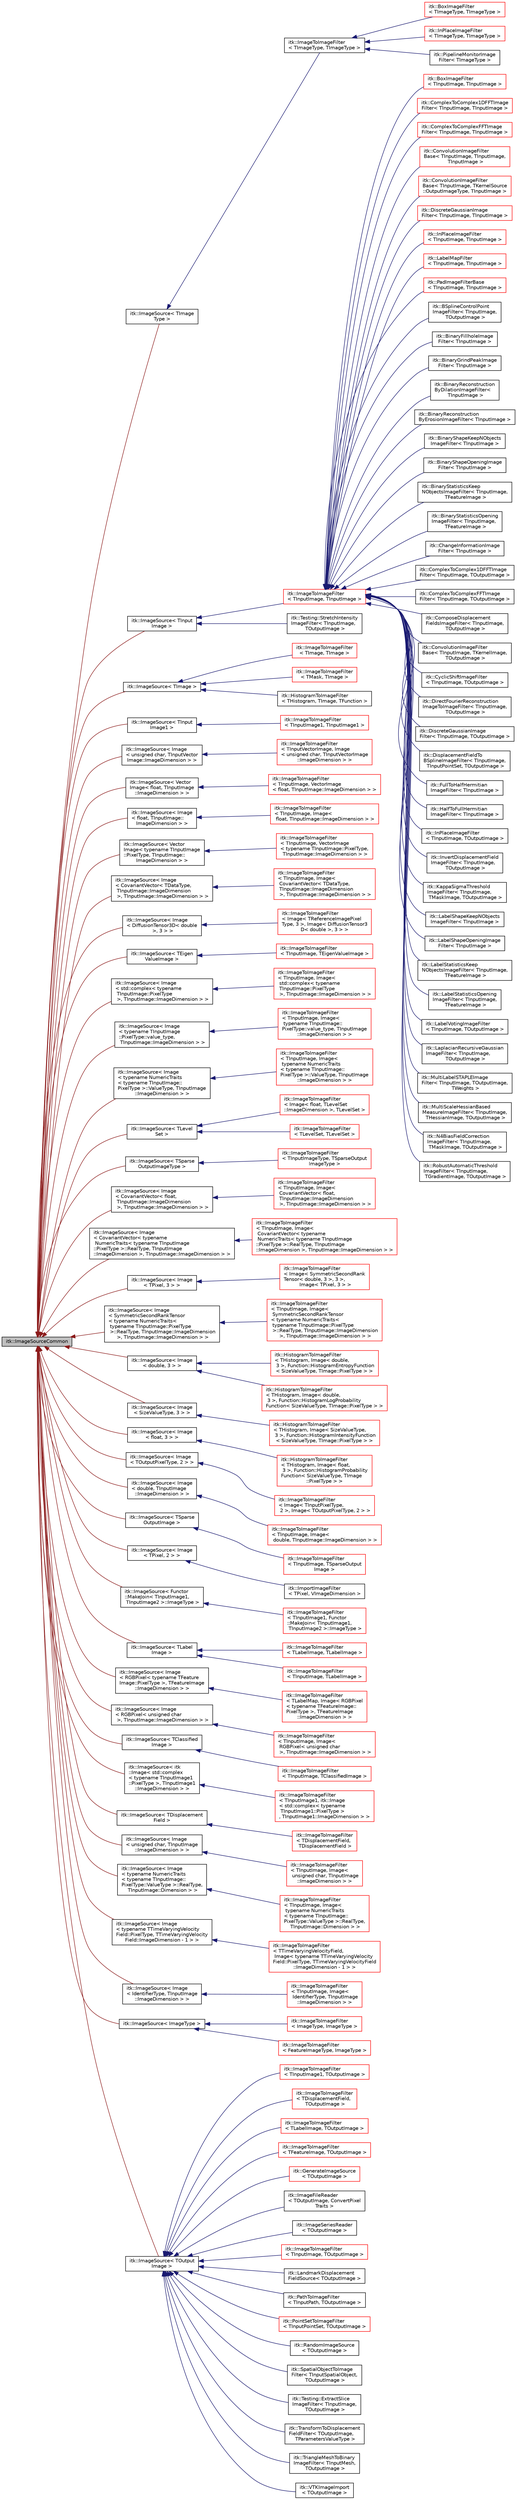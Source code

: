 digraph "itk::ImageSourceCommon"
{
 // LATEX_PDF_SIZE
  edge [fontname="Helvetica",fontsize="10",labelfontname="Helvetica",labelfontsize="10"];
  node [fontname="Helvetica",fontsize="10",shape=record];
  rankdir="LR";
  Node1 [label="itk::ImageSourceCommon",height=0.2,width=0.4,color="black", fillcolor="grey75", style="filled", fontcolor="black",tooltip="Secondary base class of ImageSource common between templates."];
  Node1 -> Node2 [dir="back",color="firebrick4",fontsize="10",style="solid",fontname="Helvetica"];
  Node2 [label="itk::ImageSource\< TImage\lType \>",height=0.2,width=0.4,color="black", fillcolor="white", style="filled",URL="$classitk_1_1ImageSource.html",tooltip=" "];
  Node2 -> Node3 [dir="back",color="midnightblue",fontsize="10",style="solid",fontname="Helvetica"];
  Node3 [label="itk::ImageToImageFilter\l\< TImageType, TImageType \>",height=0.2,width=0.4,color="black", fillcolor="white", style="filled",URL="$classitk_1_1ImageToImageFilter.html",tooltip=" "];
  Node3 -> Node4 [dir="back",color="midnightblue",fontsize="10",style="solid",fontname="Helvetica"];
  Node4 [label="itk::BoxImageFilter\l\< TImageType, TImageType \>",height=0.2,width=0.4,color="red", fillcolor="white", style="filled",URL="$classitk_1_1BoxImageFilter.html",tooltip=" "];
  Node3 -> Node9 [dir="back",color="midnightblue",fontsize="10",style="solid",fontname="Helvetica"];
  Node9 [label="itk::InPlaceImageFilter\l\< TImageType, TImageType \>",height=0.2,width=0.4,color="red", fillcolor="white", style="filled",URL="$classitk_1_1InPlaceImageFilter.html",tooltip=" "];
  Node3 -> Node14 [dir="back",color="midnightblue",fontsize="10",style="solid",fontname="Helvetica"];
  Node14 [label="itk::PipelineMonitorImage\lFilter\< TImageType \>",height=0.2,width=0.4,color="black", fillcolor="white", style="filled",URL="$classitk_1_1PipelineMonitorImageFilter.html",tooltip="Enables monitoring, recording and debugging of the pipeline execution and information exchange."];
  Node1 -> Node15 [dir="back",color="firebrick4",fontsize="10",style="solid",fontname="Helvetica"];
  Node15 [label="itk::ImageSource\< TInput\lImage \>",height=0.2,width=0.4,color="black", fillcolor="white", style="filled",URL="$classitk_1_1ImageSource.html",tooltip=" "];
  Node15 -> Node16 [dir="back",color="midnightblue",fontsize="10",style="solid",fontname="Helvetica"];
  Node16 [label="itk::ImageToImageFilter\l\< TInputImage, TInputImage \>",height=0.2,width=0.4,color="red", fillcolor="white", style="filled",URL="$classitk_1_1ImageToImageFilter.html",tooltip=" "];
  Node16 -> Node17 [dir="back",color="midnightblue",fontsize="10",style="solid",fontname="Helvetica"];
  Node17 [label="itk::BoxImageFilter\l\< TInputImage, TInputImage \>",height=0.2,width=0.4,color="red", fillcolor="white", style="filled",URL="$classitk_1_1BoxImageFilter.html",tooltip=" "];
  Node16 -> Node23 [dir="back",color="midnightblue",fontsize="10",style="solid",fontname="Helvetica"];
  Node23 [label="itk::ComplexToComplex1DFFTImage\lFilter\< TInputImage, TInputImage \>",height=0.2,width=0.4,color="red", fillcolor="white", style="filled",URL="$classitk_1_1ComplexToComplex1DFFTImageFilter.html",tooltip=" "];
  Node16 -> Node26 [dir="back",color="midnightblue",fontsize="10",style="solid",fontname="Helvetica"];
  Node26 [label="itk::ComplexToComplexFFTImage\lFilter\< TInputImage, TInputImage \>",height=0.2,width=0.4,color="red", fillcolor="white", style="filled",URL="$classitk_1_1ComplexToComplexFFTImageFilter.html",tooltip=" "];
  Node16 -> Node29 [dir="back",color="midnightblue",fontsize="10",style="solid",fontname="Helvetica"];
  Node29 [label="itk::ConvolutionImageFilter\lBase\< TInputImage, TInputImage,\l TInputImage \>",height=0.2,width=0.4,color="red", fillcolor="white", style="filled",URL="$classitk_1_1ConvolutionImageFilterBase.html",tooltip=" "];
  Node16 -> Node44 [dir="back",color="midnightblue",fontsize="10",style="solid",fontname="Helvetica"];
  Node44 [label="itk::ConvolutionImageFilter\lBase\< TInputImage, TKernelSource\l::OutputImageType, TInputImage \>",height=0.2,width=0.4,color="red", fillcolor="white", style="filled",URL="$classitk_1_1ConvolutionImageFilterBase.html",tooltip=" "];
  Node16 -> Node48 [dir="back",color="midnightblue",fontsize="10",style="solid",fontname="Helvetica"];
  Node48 [label="itk::DiscreteGaussianImage\lFilter\< TInputImage, TInputImage \>",height=0.2,width=0.4,color="red", fillcolor="white", style="filled",URL="$classitk_1_1DiscreteGaussianImageFilter.html",tooltip=" "];
  Node16 -> Node50 [dir="back",color="midnightblue",fontsize="10",style="solid",fontname="Helvetica"];
  Node50 [label="itk::InPlaceImageFilter\l\< TInputImage, TInputImage \>",height=0.2,width=0.4,color="red", fillcolor="white", style="filled",URL="$classitk_1_1InPlaceImageFilter.html",tooltip=" "];
  Node16 -> Node80 [dir="back",color="midnightblue",fontsize="10",style="solid",fontname="Helvetica"];
  Node80 [label="itk::LabelMapFilter\l\< TInputImage, TInputImage \>",height=0.2,width=0.4,color="red", fillcolor="white", style="filled",URL="$classitk_1_1LabelMapFilter.html",tooltip=" "];
  Node16 -> Node88 [dir="back",color="midnightblue",fontsize="10",style="solid",fontname="Helvetica"];
  Node88 [label="itk::PadImageFilterBase\l\< TInputImage, TInputImage \>",height=0.2,width=0.4,color="red", fillcolor="white", style="filled",URL="$classitk_1_1PadImageFilterBase.html",tooltip=" "];
  Node16 -> Node90 [dir="back",color="midnightblue",fontsize="10",style="solid",fontname="Helvetica"];
  Node90 [label="itk::BSplineControlPoint\lImageFilter\< TInputImage,\l TOutputImage \>",height=0.2,width=0.4,color="black", fillcolor="white", style="filled",URL="$classitk_1_1BSplineControlPointImageFilter.html",tooltip="Process a given a B-spline grid of control points."];
  Node16 -> Node91 [dir="back",color="midnightblue",fontsize="10",style="solid",fontname="Helvetica"];
  Node91 [label="itk::BinaryFillholeImage\lFilter\< TInputImage \>",height=0.2,width=0.4,color="black", fillcolor="white", style="filled",URL="$classitk_1_1BinaryFillholeImageFilter.html",tooltip="Remove holes not connected to the boundary of the image."];
  Node16 -> Node92 [dir="back",color="midnightblue",fontsize="10",style="solid",fontname="Helvetica"];
  Node92 [label="itk::BinaryGrindPeakImage\lFilter\< TInputImage \>",height=0.2,width=0.4,color="black", fillcolor="white", style="filled",URL="$classitk_1_1BinaryGrindPeakImageFilter.html",tooltip="Remove the objects not connected to the boundary of the image."];
  Node16 -> Node93 [dir="back",color="midnightblue",fontsize="10",style="solid",fontname="Helvetica"];
  Node93 [label="itk::BinaryReconstruction\lByDilationImageFilter\<\l TInputImage \>",height=0.2,width=0.4,color="black", fillcolor="white", style="filled",URL="$classitk_1_1BinaryReconstructionByDilationImageFilter.html",tooltip="binary reconstruction by dilation of an image"];
  Node16 -> Node94 [dir="back",color="midnightblue",fontsize="10",style="solid",fontname="Helvetica"];
  Node94 [label="itk::BinaryReconstruction\lByErosionImageFilter\< TInputImage \>",height=0.2,width=0.4,color="black", fillcolor="white", style="filled",URL="$classitk_1_1BinaryReconstructionByErosionImageFilter.html",tooltip="binary reconstruction by erosion of an image"];
  Node16 -> Node95 [dir="back",color="midnightblue",fontsize="10",style="solid",fontname="Helvetica"];
  Node95 [label="itk::BinaryShapeKeepNObjects\lImageFilter\< TInputImage \>",height=0.2,width=0.4,color="black", fillcolor="white", style="filled",URL="$classitk_1_1BinaryShapeKeepNObjectsImageFilter.html",tooltip="keep N objects according to their shape attributes"];
  Node16 -> Node96 [dir="back",color="midnightblue",fontsize="10",style="solid",fontname="Helvetica"];
  Node96 [label="itk::BinaryShapeOpeningImage\lFilter\< TInputImage \>",height=0.2,width=0.4,color="black", fillcolor="white", style="filled",URL="$classitk_1_1BinaryShapeOpeningImageFilter.html",tooltip="Remove objects based on the value of their shape attribute."];
  Node16 -> Node97 [dir="back",color="midnightblue",fontsize="10",style="solid",fontname="Helvetica"];
  Node97 [label="itk::BinaryStatisticsKeep\lNObjectsImageFilter\< TInputImage,\l TFeatureImage \>",height=0.2,width=0.4,color="black", fillcolor="white", style="filled",URL="$classitk_1_1BinaryStatisticsKeepNObjectsImageFilter.html",tooltip="keep N objects according to their statistics attributes"];
  Node16 -> Node98 [dir="back",color="midnightblue",fontsize="10",style="solid",fontname="Helvetica"];
  Node98 [label="itk::BinaryStatisticsOpening\lImageFilter\< TInputImage,\l TFeatureImage \>",height=0.2,width=0.4,color="black", fillcolor="white", style="filled",URL="$classitk_1_1BinaryStatisticsOpeningImageFilter.html",tooltip="Remove objects based on the value of their Statistics attribute."];
  Node16 -> Node99 [dir="back",color="midnightblue",fontsize="10",style="solid",fontname="Helvetica"];
  Node99 [label="itk::ChangeInformationImage\lFilter\< TInputImage \>",height=0.2,width=0.4,color="black", fillcolor="white", style="filled",URL="$classitk_1_1ChangeInformationImageFilter.html",tooltip="Change the origin, spacing and/or region of an Image."];
  Node16 -> Node100 [dir="back",color="midnightblue",fontsize="10",style="solid",fontname="Helvetica"];
  Node100 [label="itk::ComplexToComplex1DFFTImage\lFilter\< TInputImage, TOutputImage \>",height=0.2,width=0.4,color="black", fillcolor="white", style="filled",URL="$classitk_1_1ComplexToComplex1DFFTImageFilter.html",tooltip="Perform the Fast Fourier Transform, complex input to complex output, but only along one dimension."];
  Node16 -> Node101 [dir="back",color="midnightblue",fontsize="10",style="solid",fontname="Helvetica"];
  Node101 [label="itk::ComplexToComplexFFTImage\lFilter\< TInputImage, TOutputImage \>",height=0.2,width=0.4,color="black", fillcolor="white", style="filled",URL="$classitk_1_1ComplexToComplexFFTImageFilter.html",tooltip="Implements an API to enable the Fourier transform or the inverse Fourier transform of images with com..."];
  Node16 -> Node102 [dir="back",color="midnightblue",fontsize="10",style="solid",fontname="Helvetica"];
  Node102 [label="itk::ComposeDisplacement\lFieldsImageFilter\< TInputImage,\l TOutputImage \>",height=0.2,width=0.4,color="black", fillcolor="white", style="filled",URL="$classitk_1_1ComposeDisplacementFieldsImageFilter.html",tooltip="Compose two displacement fields."];
  Node16 -> Node103 [dir="back",color="midnightblue",fontsize="10",style="solid",fontname="Helvetica"];
  Node103 [label="itk::ConvolutionImageFilter\lBase\< TInputImage, TKernelImage,\l TOutputImage \>",height=0.2,width=0.4,color="black", fillcolor="white", style="filled",URL="$classitk_1_1ConvolutionImageFilterBase.html",tooltip="Abstract base class for the convolution image filters."];
  Node16 -> Node104 [dir="back",color="midnightblue",fontsize="10",style="solid",fontname="Helvetica"];
  Node104 [label="itk::CyclicShiftImageFilter\l\< TInputImage, TOutputImage \>",height=0.2,width=0.4,color="black", fillcolor="white", style="filled",URL="$classitk_1_1CyclicShiftImageFilter.html",tooltip="Perform a cyclic spatial shift of image intensities on the image grid."];
  Node16 -> Node105 [dir="back",color="midnightblue",fontsize="10",style="solid",fontname="Helvetica"];
  Node105 [label="itk::DirectFourierReconstruction\lImageToImageFilter\< TInputImage,\l TOutputImage \>",height=0.2,width=0.4,color="black", fillcolor="white", style="filled",URL="$classitk_1_1DirectFourierReconstructionImageToImageFilter.html",tooltip="Direct fourier reconstruction filter of a tomographic volume."];
  Node16 -> Node106 [dir="back",color="midnightblue",fontsize="10",style="solid",fontname="Helvetica"];
  Node106 [label="itk::DiscreteGaussianImage\lFilter\< TInputImage, TOutputImage \>",height=0.2,width=0.4,color="black", fillcolor="white", style="filled",URL="$classitk_1_1DiscreteGaussianImageFilter.html",tooltip="Blurs an image by separable convolution with discrete gaussian kernels. This filter performs Gaussian..."];
  Node16 -> Node107 [dir="back",color="midnightblue",fontsize="10",style="solid",fontname="Helvetica"];
  Node107 [label="itk::DisplacementFieldTo\lBSplineImageFilter\< TInputImage,\l TInputPointSet, TOutputImage \>",height=0.2,width=0.4,color="black", fillcolor="white", style="filled",URL="$classitk_1_1DisplacementFieldToBSplineImageFilter.html",tooltip="Class which takes a dense displacement field image and/or a set of points with associated displacemen..."];
  Node16 -> Node108 [dir="back",color="midnightblue",fontsize="10",style="solid",fontname="Helvetica"];
  Node108 [label="itk::FullToHalfHermitian\lImageFilter\< TInputImage \>",height=0.2,width=0.4,color="black", fillcolor="white", style="filled",URL="$classitk_1_1FullToHalfHermitianImageFilter.html",tooltip="Reduces the size of a full complex image produced from a forward discrete Fourier transform of a real..."];
  Node16 -> Node109 [dir="back",color="midnightblue",fontsize="10",style="solid",fontname="Helvetica"];
  Node109 [label="itk::HalfToFullHermitian\lImageFilter\< TInputImage \>",height=0.2,width=0.4,color="black", fillcolor="white", style="filled",URL="$classitk_1_1HalfToFullHermitianImageFilter.html",tooltip="Expands a half image produced from a real-to-complex discrete Fourier transform (DFT) to the full com..."];
  Node16 -> Node110 [dir="back",color="midnightblue",fontsize="10",style="solid",fontname="Helvetica"];
  Node110 [label="itk::InPlaceImageFilter\l\< TInputImage, TOutputImage \>",height=0.2,width=0.4,color="black", fillcolor="white", style="filled",URL="$classitk_1_1InPlaceImageFilter.html",tooltip="Base class for filters that take an image as input and overwrite that image as the output."];
  Node16 -> Node111 [dir="back",color="midnightblue",fontsize="10",style="solid",fontname="Helvetica"];
  Node111 [label="itk::InvertDisplacementField\lImageFilter\< TInputImage,\l TOutputImage \>",height=0.2,width=0.4,color="black", fillcolor="white", style="filled",URL="$classitk_1_1InvertDisplacementFieldImageFilter.html",tooltip="Iteratively estimate the inverse field of a displacement field."];
  Node16 -> Node112 [dir="back",color="midnightblue",fontsize="10",style="solid",fontname="Helvetica"];
  Node112 [label="itk::KappaSigmaThreshold\lImageFilter\< TInputImage,\l TMaskImage, TOutputImage \>",height=0.2,width=0.4,color="black", fillcolor="white", style="filled",URL="$classitk_1_1KappaSigmaThresholdImageFilter.html",tooltip="Threshold an image using Kappa-Sigma-Clipping."];
  Node16 -> Node113 [dir="back",color="midnightblue",fontsize="10",style="solid",fontname="Helvetica"];
  Node113 [label="itk::LabelShapeKeepNObjects\lImageFilter\< TInputImage \>",height=0.2,width=0.4,color="black", fillcolor="white", style="filled",URL="$classitk_1_1LabelShapeKeepNObjectsImageFilter.html",tooltip="keep N objects according to their shape attributes"];
  Node16 -> Node114 [dir="back",color="midnightblue",fontsize="10",style="solid",fontname="Helvetica"];
  Node114 [label="itk::LabelShapeOpeningImage\lFilter\< TInputImage \>",height=0.2,width=0.4,color="black", fillcolor="white", style="filled",URL="$classitk_1_1LabelShapeOpeningImageFilter.html",tooltip="remove the objects according to the value of their shape attribute"];
  Node16 -> Node115 [dir="back",color="midnightblue",fontsize="10",style="solid",fontname="Helvetica"];
  Node115 [label="itk::LabelStatisticsKeep\lNObjectsImageFilter\< TInputImage,\l TFeatureImage \>",height=0.2,width=0.4,color="black", fillcolor="white", style="filled",URL="$classitk_1_1LabelStatisticsKeepNObjectsImageFilter.html",tooltip="keep N objects according to their statistics attributes"];
  Node16 -> Node116 [dir="back",color="midnightblue",fontsize="10",style="solid",fontname="Helvetica"];
  Node116 [label="itk::LabelStatisticsOpening\lImageFilter\< TInputImage,\l TFeatureImage \>",height=0.2,width=0.4,color="black", fillcolor="white", style="filled",URL="$classitk_1_1LabelStatisticsOpeningImageFilter.html",tooltip="remove the objects according to the value of their statistics attribute"];
  Node16 -> Node117 [dir="back",color="midnightblue",fontsize="10",style="solid",fontname="Helvetica"];
  Node117 [label="itk::LabelVotingImageFilter\l\< TInputImage, TOutputImage \>",height=0.2,width=0.4,color="black", fillcolor="white", style="filled",URL="$classitk_1_1LabelVotingImageFilter.html",tooltip="This filter performs pixelwise voting among an arbitrary number of input images, where each of them r..."];
  Node16 -> Node118 [dir="back",color="midnightblue",fontsize="10",style="solid",fontname="Helvetica"];
  Node118 [label="itk::LaplacianRecursiveGaussian\lImageFilter\< TInputImage,\l TOutputImage \>",height=0.2,width=0.4,color="black", fillcolor="white", style="filled",URL="$classitk_1_1LaplacianRecursiveGaussianImageFilter.html",tooltip="Computes the Laplacian of Gaussian (LoG) of an image."];
  Node16 -> Node119 [dir="back",color="midnightblue",fontsize="10",style="solid",fontname="Helvetica"];
  Node119 [label="itk::MultiLabelSTAPLEImage\lFilter\< TInputImage, TOutputImage,\l TWeights \>",height=0.2,width=0.4,color="black", fillcolor="white", style="filled",URL="$classitk_1_1MultiLabelSTAPLEImageFilter.html",tooltip="This filter performs a pixelwise combination of an arbitrary number of input images,..."];
  Node16 -> Node120 [dir="back",color="midnightblue",fontsize="10",style="solid",fontname="Helvetica"];
  Node120 [label="itk::MultiScaleHessianBased\lMeasureImageFilter\< TInputImage,\l THessianImage, TOutputImage \>",height=0.2,width=0.4,color="black", fillcolor="white", style="filled",URL="$classitk_1_1MultiScaleHessianBasedMeasureImageFilter.html",tooltip="A filter to enhance structures using Hessian eigensystem-based measures in a multiscale framework."];
  Node16 -> Node121 [dir="back",color="midnightblue",fontsize="10",style="solid",fontname="Helvetica"];
  Node121 [label="itk::N4BiasFieldCorrection\lImageFilter\< TInputImage,\l TMaskImage, TOutputImage \>",height=0.2,width=0.4,color="black", fillcolor="white", style="filled",URL="$classitk_1_1N4BiasFieldCorrectionImageFilter.html",tooltip="Implementation of the N4 bias field correction algorithm."];
  Node16 -> Node122 [dir="back",color="midnightblue",fontsize="10",style="solid",fontname="Helvetica"];
  Node122 [label="itk::RobustAutomaticThreshold\lImageFilter\< TInputImage,\l TGradientImage, TOutputImage \>",height=0.2,width=0.4,color="black", fillcolor="white", style="filled",URL="$classitk_1_1RobustAutomaticThresholdImageFilter.html",tooltip="Threshold an image using robust automatic threshold selection (RATS) method."];
  Node15 -> Node128 [dir="back",color="midnightblue",fontsize="10",style="solid",fontname="Helvetica"];
  Node128 [label="itk::Testing::StretchIntensity\lImageFilter\< TInputImage,\l TOutputImage \>",height=0.2,width=0.4,color="black", fillcolor="white", style="filled",URL="$classitk_1_1Testing_1_1StretchIntensityImageFilter.html",tooltip="Applies a linear transformation to the intensity levels of the input Image."];
  Node1 -> Node129 [dir="back",color="firebrick4",fontsize="10",style="solid",fontname="Helvetica"];
  Node129 [label="itk::ImageSource\< TImage \>",height=0.2,width=0.4,color="black", fillcolor="white", style="filled",URL="$classitk_1_1ImageSource.html",tooltip=" "];
  Node129 -> Node130 [dir="back",color="midnightblue",fontsize="10",style="solid",fontname="Helvetica"];
  Node130 [label="itk::ImageToImageFilter\l\< TImage, TImage \>",height=0.2,width=0.4,color="red", fillcolor="white", style="filled",URL="$classitk_1_1ImageToImageFilter.html",tooltip=" "];
  Node129 -> Node190 [dir="back",color="midnightblue",fontsize="10",style="solid",fontname="Helvetica"];
  Node190 [label="itk::ImageToImageFilter\l\< TMask, TImage \>",height=0.2,width=0.4,color="red", fillcolor="white", style="filled",URL="$classitk_1_1ImageToImageFilter.html",tooltip=" "];
  Node129 -> Node194 [dir="back",color="midnightblue",fontsize="10",style="solid",fontname="Helvetica"];
  Node194 [label="itk::HistogramToImageFilter\l\< THistogram, TImage, TFunction \>",height=0.2,width=0.4,color="black", fillcolor="white", style="filled",URL="$classitk_1_1HistogramToImageFilter.html",tooltip="This class takes a histogram as an input and returns an image of type specified by the functor."];
  Node1 -> Node195 [dir="back",color="firebrick4",fontsize="10",style="solid",fontname="Helvetica"];
  Node195 [label="itk::ImageSource\< TInput\lImage1 \>",height=0.2,width=0.4,color="black", fillcolor="white", style="filled",URL="$classitk_1_1ImageSource.html",tooltip=" "];
  Node195 -> Node196 [dir="back",color="midnightblue",fontsize="10",style="solid",fontname="Helvetica"];
  Node196 [label="itk::ImageToImageFilter\l\< TInputImage1, TInputImage1 \>",height=0.2,width=0.4,color="red", fillcolor="white", style="filled",URL="$classitk_1_1ImageToImageFilter.html",tooltip=" "];
  Node1 -> Node213 [dir="back",color="firebrick4",fontsize="10",style="solid",fontname="Helvetica"];
  Node213 [label="itk::ImageSource\< Image\l\< unsigned char, TInputVector\lImage::ImageDimension \> \>",height=0.2,width=0.4,color="black", fillcolor="white", style="filled",URL="$classitk_1_1ImageSource.html",tooltip=" "];
  Node213 -> Node214 [dir="back",color="midnightblue",fontsize="10",style="solid",fontname="Helvetica"];
  Node214 [label="itk::ImageToImageFilter\l\< TInputVectorImage, Image\l\< unsigned char, TInputVectorImage\l::ImageDimension \> \>",height=0.2,width=0.4,color="red", fillcolor="white", style="filled",URL="$classitk_1_1ImageToImageFilter.html",tooltip=" "];
  Node1 -> Node216 [dir="back",color="firebrick4",fontsize="10",style="solid",fontname="Helvetica"];
  Node216 [label="itk::ImageSource\< Vector\lImage\< float, TInputImage\l::ImageDimension \> \>",height=0.2,width=0.4,color="black", fillcolor="white", style="filled",URL="$classitk_1_1ImageSource.html",tooltip=" "];
  Node216 -> Node217 [dir="back",color="midnightblue",fontsize="10",style="solid",fontname="Helvetica"];
  Node217 [label="itk::ImageToImageFilter\l\< TInputImage, VectorImage\l\< float, TInputImage::ImageDimension \> \>",height=0.2,width=0.4,color="red", fillcolor="white", style="filled",URL="$classitk_1_1ImageToImageFilter.html",tooltip=" "];
  Node1 -> Node219 [dir="back",color="firebrick4",fontsize="10",style="solid",fontname="Helvetica"];
  Node219 [label="itk::ImageSource\< Image\l\< float, TInputImage::\lImageDimension \> \>",height=0.2,width=0.4,color="black", fillcolor="white", style="filled",URL="$classitk_1_1ImageSource.html",tooltip=" "];
  Node219 -> Node220 [dir="back",color="midnightblue",fontsize="10",style="solid",fontname="Helvetica"];
  Node220 [label="itk::ImageToImageFilter\l\< TInputImage, Image\<\l float, TInputImage::ImageDimension \> \>",height=0.2,width=0.4,color="red", fillcolor="white", style="filled",URL="$classitk_1_1ImageToImageFilter.html",tooltip=" "];
  Node1 -> Node243 [dir="back",color="firebrick4",fontsize="10",style="solid",fontname="Helvetica"];
  Node243 [label="itk::ImageSource\< Vector\lImage\< typename TInputImage\l::PixelType, TInputImage::\lImageDimension \> \>",height=0.2,width=0.4,color="black", fillcolor="white", style="filled",URL="$classitk_1_1ImageSource.html",tooltip=" "];
  Node243 -> Node244 [dir="back",color="midnightblue",fontsize="10",style="solid",fontname="Helvetica"];
  Node244 [label="itk::ImageToImageFilter\l\< TInputImage, VectorImage\l\< typename TInputImage::PixelType,\l TInputImage::ImageDimension \> \>",height=0.2,width=0.4,color="red", fillcolor="white", style="filled",URL="$classitk_1_1ImageToImageFilter.html",tooltip=" "];
  Node1 -> Node246 [dir="back",color="firebrick4",fontsize="10",style="solid",fontname="Helvetica"];
  Node246 [label="itk::ImageSource\< Image\l\< CovariantVector\< TDataType,\l TInputImage::ImageDimension\l \>, TInputImage::ImageDimension \> \>",height=0.2,width=0.4,color="black", fillcolor="white", style="filled",URL="$classitk_1_1ImageSource.html",tooltip=" "];
  Node246 -> Node247 [dir="back",color="midnightblue",fontsize="10",style="solid",fontname="Helvetica"];
  Node247 [label="itk::ImageToImageFilter\l\< TInputImage, Image\<\l CovariantVector\< TDataType,\l TInputImage::ImageDimension\l \>, TInputImage::ImageDimension \> \>",height=0.2,width=0.4,color="red", fillcolor="white", style="filled",URL="$classitk_1_1ImageToImageFilter.html",tooltip=" "];
  Node1 -> Node249 [dir="back",color="firebrick4",fontsize="10",style="solid",fontname="Helvetica"];
  Node249 [label="itk::ImageSource\< Image\l\< DiffusionTensor3D\< double\l \>, 3 \> \>",height=0.2,width=0.4,color="black", fillcolor="white", style="filled",URL="$classitk_1_1ImageSource.html",tooltip=" "];
  Node249 -> Node250 [dir="back",color="midnightblue",fontsize="10",style="solid",fontname="Helvetica"];
  Node250 [label="itk::ImageToImageFilter\l\< Image\< TReferenceImagePixel\lType, 3 \>, Image\< DiffusionTensor3\lD\< double \>, 3 \> \>",height=0.2,width=0.4,color="red", fillcolor="white", style="filled",URL="$classitk_1_1ImageToImageFilter.html",tooltip=" "];
  Node1 -> Node252 [dir="back",color="firebrick4",fontsize="10",style="solid",fontname="Helvetica"];
  Node252 [label="itk::ImageSource\< TEigen\lValueImage \>",height=0.2,width=0.4,color="black", fillcolor="white", style="filled",URL="$classitk_1_1ImageSource.html",tooltip=" "];
  Node252 -> Node253 [dir="back",color="midnightblue",fontsize="10",style="solid",fontname="Helvetica"];
  Node253 [label="itk::ImageToImageFilter\l\< TInputImage, TEigenValueImage \>",height=0.2,width=0.4,color="red", fillcolor="white", style="filled",URL="$classitk_1_1ImageToImageFilter.html",tooltip=" "];
  Node1 -> Node255 [dir="back",color="firebrick4",fontsize="10",style="solid",fontname="Helvetica"];
  Node255 [label="itk::ImageSource\< Image\l\< std::complex\< typename\l TInputImage::PixelType\l \>, TInputImage::ImageDimension \> \>",height=0.2,width=0.4,color="black", fillcolor="white", style="filled",URL="$classitk_1_1ImageSource.html",tooltip=" "];
  Node255 -> Node256 [dir="back",color="midnightblue",fontsize="10",style="solid",fontname="Helvetica"];
  Node256 [label="itk::ImageToImageFilter\l\< TInputImage, Image\<\l std::complex\< typename\l TInputImage::PixelType\l \>, TInputImage::ImageDimension \> \>",height=0.2,width=0.4,color="red", fillcolor="white", style="filled",URL="$classitk_1_1ImageToImageFilter.html",tooltip=" "];
  Node1 -> Node269 [dir="back",color="firebrick4",fontsize="10",style="solid",fontname="Helvetica"];
  Node269 [label="itk::ImageSource\< Image\l\< typename TInputImage\l::PixelType::value_type,\l TInputImage::ImageDimension \> \>",height=0.2,width=0.4,color="black", fillcolor="white", style="filled",URL="$classitk_1_1ImageSource.html",tooltip=" "];
  Node269 -> Node270 [dir="back",color="midnightblue",fontsize="10",style="solid",fontname="Helvetica"];
  Node270 [label="itk::ImageToImageFilter\l\< TInputImage, Image\<\l typename TInputImage::\lPixelType::value_type, TInputImage\l::ImageDimension \> \>",height=0.2,width=0.4,color="red", fillcolor="white", style="filled",URL="$classitk_1_1ImageToImageFilter.html",tooltip=" "];
  Node1 -> Node279 [dir="back",color="firebrick4",fontsize="10",style="solid",fontname="Helvetica"];
  Node279 [label="itk::ImageSource\< Image\l\< typename NumericTraits\l\< typename TInputImage::\lPixelType \>::ValueType, TInputImage\l::ImageDimension \> \>",height=0.2,width=0.4,color="black", fillcolor="white", style="filled",URL="$classitk_1_1ImageSource.html",tooltip=" "];
  Node279 -> Node280 [dir="back",color="midnightblue",fontsize="10",style="solid",fontname="Helvetica"];
  Node280 [label="itk::ImageToImageFilter\l\< TInputImage, Image\<\l typename NumericTraits\l\< typename TInputImage::\lPixelType \>::ValueType, TInputImage\l::ImageDimension \> \>",height=0.2,width=0.4,color="red", fillcolor="white", style="filled",URL="$classitk_1_1ImageToImageFilter.html",tooltip=" "];
  Node1 -> Node285 [dir="back",color="firebrick4",fontsize="10",style="solid",fontname="Helvetica"];
  Node285 [label="itk::ImageSource\< TLevel\lSet \>",height=0.2,width=0.4,color="black", fillcolor="white", style="filled",URL="$classitk_1_1ImageSource.html",tooltip=" "];
  Node285 -> Node286 [dir="back",color="midnightblue",fontsize="10",style="solid",fontname="Helvetica"];
  Node286 [label="itk::ImageToImageFilter\l\< Image\< float, TLevelSet\l::ImageDimension \>, TLevelSet \>",height=0.2,width=0.4,color="red", fillcolor="white", style="filled",URL="$classitk_1_1ImageToImageFilter.html",tooltip=" "];
  Node285 -> Node291 [dir="back",color="midnightblue",fontsize="10",style="solid",fontname="Helvetica"];
  Node291 [label="itk::ImageToImageFilter\l\< TLevelSet, TLevelSet \>",height=0.2,width=0.4,color="red", fillcolor="white", style="filled",URL="$classitk_1_1ImageToImageFilter.html",tooltip=" "];
  Node1 -> Node294 [dir="back",color="firebrick4",fontsize="10",style="solid",fontname="Helvetica"];
  Node294 [label="itk::ImageSource\< TSparse\lOutputImageType \>",height=0.2,width=0.4,color="black", fillcolor="white", style="filled",URL="$classitk_1_1ImageSource.html",tooltip=" "];
  Node294 -> Node295 [dir="back",color="midnightblue",fontsize="10",style="solid",fontname="Helvetica"];
  Node295 [label="itk::ImageToImageFilter\l\< TInputImageType, TSparseOutput\lImageType \>",height=0.2,width=0.4,color="red", fillcolor="white", style="filled",URL="$classitk_1_1ImageToImageFilter.html",tooltip=" "];
  Node1 -> Node299 [dir="back",color="firebrick4",fontsize="10",style="solid",fontname="Helvetica"];
  Node299 [label="itk::ImageSource\< Image\l\< CovariantVector\< float,\l TInputImage::ImageDimension\l \>, TInputImage::ImageDimension \> \>",height=0.2,width=0.4,color="black", fillcolor="white", style="filled",URL="$classitk_1_1ImageSource.html",tooltip=" "];
  Node299 -> Node300 [dir="back",color="midnightblue",fontsize="10",style="solid",fontname="Helvetica"];
  Node300 [label="itk::ImageToImageFilter\l\< TInputImage, Image\<\l CovariantVector\< float,\l TInputImage::ImageDimension\l \>, TInputImage::ImageDimension \> \>",height=0.2,width=0.4,color="red", fillcolor="white", style="filled",URL="$classitk_1_1ImageToImageFilter.html",tooltip=" "];
  Node1 -> Node302 [dir="back",color="firebrick4",fontsize="10",style="solid",fontname="Helvetica"];
  Node302 [label="itk::ImageSource\< Image\l\< CovariantVector\< typename\l NumericTraits\< typename TInputImage\l::PixelType \>::RealType, TInputImage\l::ImageDimension \>, TInputImage::ImageDimension \> \>",height=0.2,width=0.4,color="black", fillcolor="white", style="filled",URL="$classitk_1_1ImageSource.html",tooltip=" "];
  Node302 -> Node303 [dir="back",color="midnightblue",fontsize="10",style="solid",fontname="Helvetica"];
  Node303 [label="itk::ImageToImageFilter\l\< TInputImage, Image\<\l CovariantVector\< typename\l NumericTraits\< typename TInputImage\l::PixelType \>::RealType, TInputImage\l::ImageDimension \>, TInputImage::ImageDimension \> \>",height=0.2,width=0.4,color="red", fillcolor="white", style="filled",URL="$classitk_1_1ImageToImageFilter.html",tooltip=" "];
  Node1 -> Node305 [dir="back",color="firebrick4",fontsize="10",style="solid",fontname="Helvetica"];
  Node305 [label="itk::ImageSource\< Image\l\< TPixel, 3 \> \>",height=0.2,width=0.4,color="black", fillcolor="white", style="filled",URL="$classitk_1_1ImageSource.html",tooltip=" "];
  Node305 -> Node306 [dir="back",color="midnightblue",fontsize="10",style="solid",fontname="Helvetica"];
  Node306 [label="itk::ImageToImageFilter\l\< Image\< SymmetricSecondRank\lTensor\< double, 3 \>, 3 \>,\l Image\< TPixel, 3 \> \>",height=0.2,width=0.4,color="red", fillcolor="white", style="filled",URL="$classitk_1_1ImageToImageFilter.html",tooltip=" "];
  Node1 -> Node308 [dir="back",color="firebrick4",fontsize="10",style="solid",fontname="Helvetica"];
  Node308 [label="itk::ImageSource\< Image\l\< SymmetricSecondRankTensor\l\< typename NumericTraits\<\l typename TInputImage::PixelType\l \>::RealType, TInputImage::ImageDimension\l \>, TInputImage::ImageDimension \> \>",height=0.2,width=0.4,color="black", fillcolor="white", style="filled",URL="$classitk_1_1ImageSource.html",tooltip=" "];
  Node308 -> Node309 [dir="back",color="midnightblue",fontsize="10",style="solid",fontname="Helvetica"];
  Node309 [label="itk::ImageToImageFilter\l\< TInputImage, Image\<\l SymmetricSecondRankTensor\l\< typename NumericTraits\<\l typename TInputImage::PixelType\l \>::RealType, TInputImage::ImageDimension\l \>, TInputImage::ImageDimension \> \>",height=0.2,width=0.4,color="red", fillcolor="white", style="filled",URL="$classitk_1_1ImageToImageFilter.html",tooltip=" "];
  Node1 -> Node311 [dir="back",color="firebrick4",fontsize="10",style="solid",fontname="Helvetica"];
  Node311 [label="itk::ImageSource\< Image\l\< double, 3 \> \>",height=0.2,width=0.4,color="black", fillcolor="white", style="filled",URL="$classitk_1_1ImageSource.html",tooltip=" "];
  Node311 -> Node312 [dir="back",color="midnightblue",fontsize="10",style="solid",fontname="Helvetica"];
  Node312 [label="itk::HistogramToImageFilter\l\< THistogram, Image\< double,\l 3 \>, Function::HistogramEntropyFunction\l\< SizeValueType, TImage::PixelType \> \>",height=0.2,width=0.4,color="red", fillcolor="white", style="filled",URL="$classitk_1_1HistogramToImageFilter.html",tooltip=" "];
  Node311 -> Node314 [dir="back",color="midnightblue",fontsize="10",style="solid",fontname="Helvetica"];
  Node314 [label="itk::HistogramToImageFilter\l\< THistogram, Image\< double,\l 3 \>, Function::HistogramLogProbability\lFunction\< SizeValueType, TImage::PixelType \> \>",height=0.2,width=0.4,color="red", fillcolor="white", style="filled",URL="$classitk_1_1HistogramToImageFilter.html",tooltip=" "];
  Node1 -> Node316 [dir="back",color="firebrick4",fontsize="10",style="solid",fontname="Helvetica"];
  Node316 [label="itk::ImageSource\< Image\l\< SizeValueType, 3 \> \>",height=0.2,width=0.4,color="black", fillcolor="white", style="filled",URL="$classitk_1_1ImageSource.html",tooltip=" "];
  Node316 -> Node317 [dir="back",color="midnightblue",fontsize="10",style="solid",fontname="Helvetica"];
  Node317 [label="itk::HistogramToImageFilter\l\< THistogram, Image\< SizeValueType,\l 3 \>, Function::HistogramIntensityFunction\l\< SizeValueType, TImage::PixelType \> \>",height=0.2,width=0.4,color="red", fillcolor="white", style="filled",URL="$classitk_1_1HistogramToImageFilter.html",tooltip=" "];
  Node1 -> Node319 [dir="back",color="firebrick4",fontsize="10",style="solid",fontname="Helvetica"];
  Node319 [label="itk::ImageSource\< Image\l\< float, 3 \> \>",height=0.2,width=0.4,color="black", fillcolor="white", style="filled",URL="$classitk_1_1ImageSource.html",tooltip=" "];
  Node319 -> Node320 [dir="back",color="midnightblue",fontsize="10",style="solid",fontname="Helvetica"];
  Node320 [label="itk::HistogramToImageFilter\l\< THistogram, Image\< float,\l 3 \>, Function::HistogramProbability\lFunction\< SizeValueType, TImage\l::PixelType \> \>",height=0.2,width=0.4,color="red", fillcolor="white", style="filled",URL="$classitk_1_1HistogramToImageFilter.html",tooltip=" "];
  Node1 -> Node322 [dir="back",color="firebrick4",fontsize="10",style="solid",fontname="Helvetica"];
  Node322 [label="itk::ImageSource\< Image\l\< TOutputPixelType, 2 \> \>",height=0.2,width=0.4,color="black", fillcolor="white", style="filled",URL="$classitk_1_1ImageSource.html",tooltip=" "];
  Node322 -> Node323 [dir="back",color="midnightblue",fontsize="10",style="solid",fontname="Helvetica"];
  Node323 [label="itk::ImageToImageFilter\l\< Image\< TInputPixelType,\l 2 \>, Image\< TOutputPixelType, 2 \> \>",height=0.2,width=0.4,color="red", fillcolor="white", style="filled",URL="$classitk_1_1ImageToImageFilter.html",tooltip=" "];
  Node1 -> Node326 [dir="back",color="firebrick4",fontsize="10",style="solid",fontname="Helvetica"];
  Node326 [label="itk::ImageSource\< Image\l\< double, TInputImage\l::ImageDimension \> \>",height=0.2,width=0.4,color="black", fillcolor="white", style="filled",URL="$classitk_1_1ImageSource.html",tooltip=" "];
  Node326 -> Node327 [dir="back",color="midnightblue",fontsize="10",style="solid",fontname="Helvetica"];
  Node327 [label="itk::ImageToImageFilter\l\< TInputImage, Image\<\l double, TInputImage::ImageDimension \> \>",height=0.2,width=0.4,color="red", fillcolor="white", style="filled",URL="$classitk_1_1ImageToImageFilter.html",tooltip=" "];
  Node1 -> Node331 [dir="back",color="firebrick4",fontsize="10",style="solid",fontname="Helvetica"];
  Node331 [label="itk::ImageSource\< TSparse\lOutputImage \>",height=0.2,width=0.4,color="black", fillcolor="white", style="filled",URL="$classitk_1_1ImageSource.html",tooltip=" "];
  Node331 -> Node332 [dir="back",color="midnightblue",fontsize="10",style="solid",fontname="Helvetica"];
  Node332 [label="itk::ImageToImageFilter\l\< TInputImage, TSparseOutput\lImage \>",height=0.2,width=0.4,color="red", fillcolor="white", style="filled",URL="$classitk_1_1ImageToImageFilter.html",tooltip=" "];
  Node1 -> Node337 [dir="back",color="firebrick4",fontsize="10",style="solid",fontname="Helvetica"];
  Node337 [label="itk::ImageSource\< Image\l\< TPixel, 2 \> \>",height=0.2,width=0.4,color="black", fillcolor="white", style="filled",URL="$classitk_1_1ImageSource.html",tooltip=" "];
  Node337 -> Node338 [dir="back",color="midnightblue",fontsize="10",style="solid",fontname="Helvetica"];
  Node338 [label="itk::ImportImageFilter\l\< TPixel, VImageDimension \>",height=0.2,width=0.4,color="black", fillcolor="white", style="filled",URL="$classitk_1_1ImportImageFilter.html",tooltip="Import data from a standard C array into an itk::Image."];
  Node1 -> Node339 [dir="back",color="firebrick4",fontsize="10",style="solid",fontname="Helvetica"];
  Node339 [label="itk::ImageSource\< Functor\l::MakeJoin\< TInputImage1,\l TInputImage2 \>::ImageType \>",height=0.2,width=0.4,color="black", fillcolor="white", style="filled",URL="$classitk_1_1ImageSource.html",tooltip=" "];
  Node339 -> Node340 [dir="back",color="midnightblue",fontsize="10",style="solid",fontname="Helvetica"];
  Node340 [label="itk::ImageToImageFilter\l\< TInputImage1, Functor\l::MakeJoin\< TInputImage1,\l TInputImage2 \>::ImageType \>",height=0.2,width=0.4,color="red", fillcolor="white", style="filled",URL="$classitk_1_1ImageToImageFilter.html",tooltip=" "];
  Node1 -> Node344 [dir="back",color="firebrick4",fontsize="10",style="solid",fontname="Helvetica"];
  Node344 [label="itk::ImageSource\< TLabel\lImage \>",height=0.2,width=0.4,color="black", fillcolor="white", style="filled",URL="$classitk_1_1ImageSource.html",tooltip=" "];
  Node344 -> Node345 [dir="back",color="midnightblue",fontsize="10",style="solid",fontname="Helvetica"];
  Node345 [label="itk::ImageToImageFilter\l\< TLabelImage, TLabelImage \>",height=0.2,width=0.4,color="red", fillcolor="white", style="filled",URL="$classitk_1_1ImageToImageFilter.html",tooltip=" "];
  Node344 -> Node347 [dir="back",color="midnightblue",fontsize="10",style="solid",fontname="Helvetica"];
  Node347 [label="itk::ImageToImageFilter\l\< TInputImage, TLabelImage \>",height=0.2,width=0.4,color="red", fillcolor="white", style="filled",URL="$classitk_1_1ImageToImageFilter.html",tooltip=" "];
  Node1 -> Node349 [dir="back",color="firebrick4",fontsize="10",style="solid",fontname="Helvetica"];
  Node349 [label="itk::ImageSource\< Image\l\< RGBPixel\< typename TFeature\lImage::PixelType \>, TFeatureImage\l::ImageDimension \> \>",height=0.2,width=0.4,color="black", fillcolor="white", style="filled",URL="$classitk_1_1ImageSource.html",tooltip=" "];
  Node349 -> Node350 [dir="back",color="midnightblue",fontsize="10",style="solid",fontname="Helvetica"];
  Node350 [label="itk::ImageToImageFilter\l\< TLabelMap, Image\< RGBPixel\l\< typename TFeatureImage::\lPixelType \>, TFeatureImage\l::ImageDimension \> \>",height=0.2,width=0.4,color="red", fillcolor="white", style="filled",URL="$classitk_1_1ImageToImageFilter.html",tooltip=" "];
  Node1 -> Node354 [dir="back",color="firebrick4",fontsize="10",style="solid",fontname="Helvetica"];
  Node354 [label="itk::ImageSource\< Image\l\< RGBPixel\< unsigned char\l \>, TInputImage::ImageDimension \> \>",height=0.2,width=0.4,color="black", fillcolor="white", style="filled",URL="$classitk_1_1ImageSource.html",tooltip=" "];
  Node354 -> Node355 [dir="back",color="midnightblue",fontsize="10",style="solid",fontname="Helvetica"];
  Node355 [label="itk::ImageToImageFilter\l\< TInputImage, Image\<\l RGBPixel\< unsigned char\l \>, TInputImage::ImageDimension \> \>",height=0.2,width=0.4,color="red", fillcolor="white", style="filled",URL="$classitk_1_1ImageToImageFilter.html",tooltip=" "];
  Node1 -> Node358 [dir="back",color="firebrick4",fontsize="10",style="solid",fontname="Helvetica"];
  Node358 [label="itk::ImageSource\< TClassified\lImage \>",height=0.2,width=0.4,color="black", fillcolor="white", style="filled",URL="$classitk_1_1ImageSource.html",tooltip=" "];
  Node358 -> Node359 [dir="back",color="midnightblue",fontsize="10",style="solid",fontname="Helvetica"];
  Node359 [label="itk::ImageToImageFilter\l\< TInputImage, TClassifiedImage \>",height=0.2,width=0.4,color="red", fillcolor="white", style="filled",URL="$classitk_1_1ImageToImageFilter.html",tooltip=" "];
  Node1 -> Node362 [dir="back",color="firebrick4",fontsize="10",style="solid",fontname="Helvetica"];
  Node362 [label="itk::ImageSource\< itk\l::Image\< std::complex\l\< typename TInputImage1\l::PixelType \>, TInputImage1\l::ImageDimension \> \>",height=0.2,width=0.4,color="black", fillcolor="white", style="filled",URL="$classitk_1_1ImageSource.html",tooltip=" "];
  Node362 -> Node363 [dir="back",color="midnightblue",fontsize="10",style="solid",fontname="Helvetica"];
  Node363 [label="itk::ImageToImageFilter\l\< TInputImage1, itk::Image\l\< std::complex\< typename\l TInputImage1::PixelType \>\l, TInputImage1::ImageDimension \> \>",height=0.2,width=0.4,color="red", fillcolor="white", style="filled",URL="$classitk_1_1ImageToImageFilter.html",tooltip=" "];
  Node1 -> Node367 [dir="back",color="firebrick4",fontsize="10",style="solid",fontname="Helvetica"];
  Node367 [label="itk::ImageSource\< TDisplacement\lField \>",height=0.2,width=0.4,color="black", fillcolor="white", style="filled",URL="$classitk_1_1ImageSource.html",tooltip=" "];
  Node367 -> Node368 [dir="back",color="midnightblue",fontsize="10",style="solid",fontname="Helvetica"];
  Node368 [label="itk::ImageToImageFilter\l\< TDisplacementField,\l TDisplacementField \>",height=0.2,width=0.4,color="red", fillcolor="white", style="filled",URL="$classitk_1_1ImageToImageFilter.html",tooltip=" "];
  Node1 -> Node391 [dir="back",color="firebrick4",fontsize="10",style="solid",fontname="Helvetica"];
  Node391 [label="itk::ImageSource\< Image\l\< unsigned char, TInputImage\l::ImageDimension \> \>",height=0.2,width=0.4,color="black", fillcolor="white", style="filled",URL="$classitk_1_1ImageSource.html",tooltip=" "];
  Node391 -> Node392 [dir="back",color="midnightblue",fontsize="10",style="solid",fontname="Helvetica"];
  Node392 [label="itk::ImageToImageFilter\l\< TInputImage, Image\<\l unsigned char, TInputImage\l::ImageDimension \> \>",height=0.2,width=0.4,color="red", fillcolor="white", style="filled",URL="$classitk_1_1ImageToImageFilter.html",tooltip=" "];
  Node1 -> Node394 [dir="back",color="firebrick4",fontsize="10",style="solid",fontname="Helvetica"];
  Node394 [label="itk::ImageSource\< Image\l\< typename NumericTraits\l\< typename TInputImage::\lPixelType::ValueType \>::RealType,\l TInputImage::Dimension \> \>",height=0.2,width=0.4,color="black", fillcolor="white", style="filled",URL="$classitk_1_1ImageSource.html",tooltip=" "];
  Node394 -> Node395 [dir="back",color="midnightblue",fontsize="10",style="solid",fontname="Helvetica"];
  Node395 [label="itk::ImageToImageFilter\l\< TInputImage, Image\<\l typename NumericTraits\l\< typename TInputImage::\lPixelType::ValueType \>::RealType,\l TInputImage::Dimension \> \>",height=0.2,width=0.4,color="red", fillcolor="white", style="filled",URL="$classitk_1_1ImageToImageFilter.html",tooltip=" "];
  Node1 -> Node401 [dir="back",color="firebrick4",fontsize="10",style="solid",fontname="Helvetica"];
  Node401 [label="itk::ImageSource\< Image\l\< typename TTimeVaryingVelocity\lField::PixelType, TTimeVaryingVelocity\lField::ImageDimension - 1 \> \>",height=0.2,width=0.4,color="black", fillcolor="white", style="filled",URL="$classitk_1_1ImageSource.html",tooltip=" "];
  Node401 -> Node402 [dir="back",color="midnightblue",fontsize="10",style="solid",fontname="Helvetica"];
  Node402 [label="itk::ImageToImageFilter\l\< TTimeVaryingVelocityField,\l Image\< typename TTimeVaryingVelocity\lField::PixelType, TTimeVaryingVelocityField\l::ImageDimension - 1 \> \>",height=0.2,width=0.4,color="red", fillcolor="white", style="filled",URL="$classitk_1_1ImageToImageFilter.html",tooltip=" "];
  Node1 -> Node404 [dir="back",color="firebrick4",fontsize="10",style="solid",fontname="Helvetica"];
  Node404 [label="itk::ImageSource\< Image\l\< IdentifierType, TInputImage\l::ImageDimension \> \>",height=0.2,width=0.4,color="black", fillcolor="white", style="filled",URL="$classitk_1_1ImageSource.html",tooltip=" "];
  Node404 -> Node405 [dir="back",color="midnightblue",fontsize="10",style="solid",fontname="Helvetica"];
  Node405 [label="itk::ImageToImageFilter\l\< TInputImage, Image\<\l IdentifierType, TInputImage\l::ImageDimension \> \>",height=0.2,width=0.4,color="red", fillcolor="white", style="filled",URL="$classitk_1_1ImageToImageFilter.html",tooltip=" "];
  Node1 -> Node408 [dir="back",color="firebrick4",fontsize="10",style="solid",fontname="Helvetica"];
  Node408 [label="itk::ImageSource\< ImageType \>",height=0.2,width=0.4,color="black", fillcolor="white", style="filled",URL="$classitk_1_1ImageSource.html",tooltip=" "];
  Node408 -> Node409 [dir="back",color="midnightblue",fontsize="10",style="solid",fontname="Helvetica"];
  Node409 [label="itk::ImageToImageFilter\l\< ImageType, ImageType \>",height=0.2,width=0.4,color="red", fillcolor="white", style="filled",URL="$classitk_1_1ImageToImageFilter.html",tooltip=" "];
  Node408 -> Node412 [dir="back",color="midnightblue",fontsize="10",style="solid",fontname="Helvetica"];
  Node412 [label="itk::ImageToImageFilter\l\< FeatureImageType, ImageType \>",height=0.2,width=0.4,color="red", fillcolor="white", style="filled",URL="$classitk_1_1ImageToImageFilter.html",tooltip=" "];
  Node1 -> Node415 [dir="back",color="firebrick4",fontsize="10",style="solid",fontname="Helvetica"];
  Node415 [label="itk::ImageSource\< TOutput\lImage \>",height=0.2,width=0.4,color="black", fillcolor="white", style="filled",URL="$classitk_1_1ImageSource.html",tooltip="Base class for all process objects that output image data."];
  Node415 -> Node416 [dir="back",color="midnightblue",fontsize="10",style="solid",fontname="Helvetica"];
  Node416 [label="itk::ImageToImageFilter\l\< TInputImage1, TOutputImage \>",height=0.2,width=0.4,color="red", fillcolor="white", style="filled",URL="$classitk_1_1ImageToImageFilter.html",tooltip=" "];
  Node415 -> Node433 [dir="back",color="midnightblue",fontsize="10",style="solid",fontname="Helvetica"];
  Node433 [label="itk::ImageToImageFilter\l\< TDisplacementField,\l TOutputImage \>",height=0.2,width=0.4,color="red", fillcolor="white", style="filled",URL="$classitk_1_1ImageToImageFilter.html",tooltip=" "];
  Node415 -> Node435 [dir="back",color="midnightblue",fontsize="10",style="solid",fontname="Helvetica"];
  Node435 [label="itk::ImageToImageFilter\l\< TLabelImage, TOutputImage \>",height=0.2,width=0.4,color="red", fillcolor="white", style="filled",URL="$classitk_1_1ImageToImageFilter.html",tooltip=" "];
  Node415 -> Node439 [dir="back",color="midnightblue",fontsize="10",style="solid",fontname="Helvetica"];
  Node439 [label="itk::ImageToImageFilter\l\< TFeatureImage, TOutputImage \>",height=0.2,width=0.4,color="red", fillcolor="white", style="filled",URL="$classitk_1_1ImageToImageFilter.html",tooltip=" "];
  Node415 -> Node450 [dir="back",color="midnightblue",fontsize="10",style="solid",fontname="Helvetica"];
  Node450 [label="itk::GenerateImageSource\l\< TOutputImage \>",height=0.2,width=0.4,color="red", fillcolor="white", style="filled",URL="$classitk_1_1GenerateImageSource.html",tooltip="a Base class for image sources which need to have image size, and other meta-data set."];
  Node415 -> Node456 [dir="back",color="midnightblue",fontsize="10",style="solid",fontname="Helvetica"];
  Node456 [label="itk::ImageFileReader\l\< TOutputImage, ConvertPixel\lTraits \>",height=0.2,width=0.4,color="black", fillcolor="white", style="filled",URL="$classitk_1_1ImageFileReader.html",tooltip="Data source that reads image data from a single file."];
  Node415 -> Node457 [dir="back",color="midnightblue",fontsize="10",style="solid",fontname="Helvetica"];
  Node457 [label="itk::ImageSeriesReader\l\< TOutputImage \>",height=0.2,width=0.4,color="black", fillcolor="white", style="filled",URL="$classitk_1_1ImageSeriesReader.html",tooltip="Data source that reads image data from a series of disk files."];
  Node415 -> Node458 [dir="back",color="midnightblue",fontsize="10",style="solid",fontname="Helvetica"];
  Node458 [label="itk::ImageToImageFilter\l\< TInputImage, TOutputImage \>",height=0.2,width=0.4,color="red", fillcolor="white", style="filled",URL="$classitk_1_1ImageToImageFilter.html",tooltip="Base class for filters that take an image as input and produce an image as output."];
  Node415 -> Node799 [dir="back",color="midnightblue",fontsize="10",style="solid",fontname="Helvetica"];
  Node799 [label="itk::LandmarkDisplacement\lFieldSource\< TOutputImage \>",height=0.2,width=0.4,color="black", fillcolor="white", style="filled",URL="$classitk_1_1LandmarkDisplacementFieldSource.html",tooltip="Computes a displacement field from two sets of landmarks."];
  Node415 -> Node800 [dir="back",color="midnightblue",fontsize="10",style="solid",fontname="Helvetica"];
  Node800 [label="itk::PathToImageFilter\l\< TInputPath, TOutputImage \>",height=0.2,width=0.4,color="black", fillcolor="white", style="filled",URL="$classitk_1_1PathToImageFilter.html",tooltip="Base class for filters that take a Path as input and produce an image as output. Base class for filte..."];
  Node415 -> Node801 [dir="back",color="midnightblue",fontsize="10",style="solid",fontname="Helvetica"];
  Node801 [label="itk::PointSetToImageFilter\l\< TInputPointSet, TOutputImage \>",height=0.2,width=0.4,color="red", fillcolor="white", style="filled",URL="$classitk_1_1PointSetToImageFilter.html",tooltip="Base class for filters that take a PointSet as input and produce an image as output...."];
  Node415 -> Node803 [dir="back",color="midnightblue",fontsize="10",style="solid",fontname="Helvetica"];
  Node803 [label="itk::RandomImageSource\l\< TOutputImage \>",height=0.2,width=0.4,color="black", fillcolor="white", style="filled",URL="$classitk_1_1RandomImageSource.html",tooltip="Generate an n-dimensional image of random pixel values."];
  Node415 -> Node804 [dir="back",color="midnightblue",fontsize="10",style="solid",fontname="Helvetica"];
  Node804 [label="itk::SpatialObjectToImage\lFilter\< TInputSpatialObject,\l TOutputImage \>",height=0.2,width=0.4,color="black", fillcolor="white", style="filled",URL="$classitk_1_1SpatialObjectToImageFilter.html",tooltip="Base class for filters that take a SpatialObject as input and produce an image as output...."];
  Node415 -> Node805 [dir="back",color="midnightblue",fontsize="10",style="solid",fontname="Helvetica"];
  Node805 [label="itk::Testing::ExtractSlice\lImageFilter\< TInputImage,\l TOutputImage \>",height=0.2,width=0.4,color="black", fillcolor="white", style="filled",URL="$classitk_1_1Testing_1_1ExtractSliceImageFilter.html",tooltip="Decrease the image size by cropping the image to the selected region bounds."];
  Node415 -> Node806 [dir="back",color="midnightblue",fontsize="10",style="solid",fontname="Helvetica"];
  Node806 [label="itk::TransformToDisplacement\lFieldFilter\< TOutputImage,\l TParametersValueType \>",height=0.2,width=0.4,color="black", fillcolor="white", style="filled",URL="$classitk_1_1TransformToDisplacementFieldFilter.html",tooltip="Generate a displacement field from a coordinate transform."];
  Node415 -> Node807 [dir="back",color="midnightblue",fontsize="10",style="solid",fontname="Helvetica"];
  Node807 [label="itk::TriangleMeshToBinary\lImageFilter\< TInputMesh,\l TOutputImage \>",height=0.2,width=0.4,color="black", fillcolor="white", style="filled",URL="$classitk_1_1TriangleMeshToBinaryImageFilter.html",tooltip="3D Rasterization algorithm Courtesy of Dr David Gobbi of Atamai Inc."];
  Node415 -> Node808 [dir="back",color="midnightblue",fontsize="10",style="solid",fontname="Helvetica"];
  Node808 [label="itk::VTKImageImport\l\< TOutputImage \>",height=0.2,width=0.4,color="black", fillcolor="white", style="filled",URL="$classitk_1_1VTKImageImport.html",tooltip="Connect the end of an VTK pipeline to an ITK image pipeline."];
}
